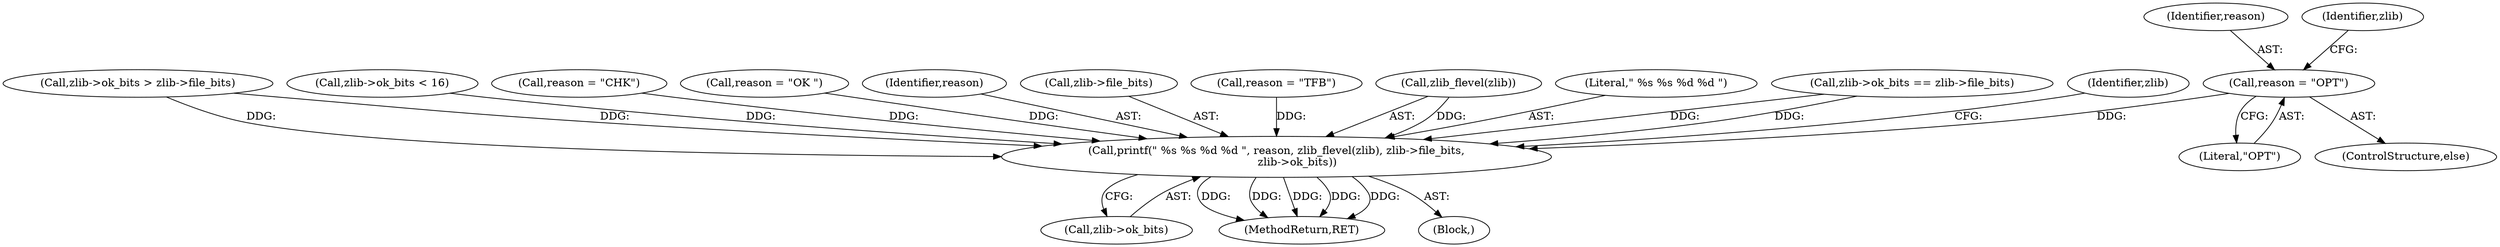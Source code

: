 digraph "0_Android_9d4853418ab2f754c2b63e091c29c5529b8b86ca_175@pointer" {
"1000159" [label="(Call,reason = \"OPT\")"];
"1000169" [label="(Call,printf(\" %s %s %d %d \", reason, zlib_flevel(zlib), zlib->file_bits,\n            zlib->ok_bits))"];
"1000136" [label="(Call,zlib->ok_bits > zlib->file_bits)"];
"1000120" [label="(Call,zlib->ok_bits < 16)"];
"1000131" [label="(Call,reason = \"CHK\")"];
"1000177" [label="(Call,zlib->ok_bits)"];
"1000296" [label="(MethodReturn,RET)"];
"1000155" [label="(Call,reason = \"OK \")"];
"1000159" [label="(Call,reason = \"OPT\")"];
"1000169" [label="(Call,printf(\" %s %s %d %d \", reason, zlib_flevel(zlib), zlib->file_bits,\n            zlib->ok_bits))"];
"1000171" [label="(Identifier,reason)"];
"1000160" [label="(Identifier,reason)"];
"1000165" [label="(Identifier,zlib)"];
"1000125" [label="(Block,)"];
"1000174" [label="(Call,zlib->file_bits)"];
"1000143" [label="(Call,reason = \"TFB\")"];
"1000172" [label="(Call,zlib_flevel(zlib))"];
"1000161" [label="(Literal,\"OPT\")"];
"1000170" [label="(Literal,\" %s %s %d %d \")"];
"1000158" [label="(ControlStructure,else)"];
"1000148" [label="(Call,zlib->ok_bits == zlib->file_bits)"];
"1000182" [label="(Identifier,zlib)"];
"1000159" -> "1000158"  [label="AST: "];
"1000159" -> "1000161"  [label="CFG: "];
"1000160" -> "1000159"  [label="AST: "];
"1000161" -> "1000159"  [label="AST: "];
"1000165" -> "1000159"  [label="CFG: "];
"1000159" -> "1000169"  [label="DDG: "];
"1000169" -> "1000125"  [label="AST: "];
"1000169" -> "1000177"  [label="CFG: "];
"1000170" -> "1000169"  [label="AST: "];
"1000171" -> "1000169"  [label="AST: "];
"1000172" -> "1000169"  [label="AST: "];
"1000174" -> "1000169"  [label="AST: "];
"1000177" -> "1000169"  [label="AST: "];
"1000182" -> "1000169"  [label="CFG: "];
"1000169" -> "1000296"  [label="DDG: "];
"1000169" -> "1000296"  [label="DDG: "];
"1000169" -> "1000296"  [label="DDG: "];
"1000169" -> "1000296"  [label="DDG: "];
"1000169" -> "1000296"  [label="DDG: "];
"1000131" -> "1000169"  [label="DDG: "];
"1000143" -> "1000169"  [label="DDG: "];
"1000155" -> "1000169"  [label="DDG: "];
"1000172" -> "1000169"  [label="DDG: "];
"1000136" -> "1000169"  [label="DDG: "];
"1000136" -> "1000169"  [label="DDG: "];
"1000148" -> "1000169"  [label="DDG: "];
"1000148" -> "1000169"  [label="DDG: "];
"1000120" -> "1000169"  [label="DDG: "];
}
